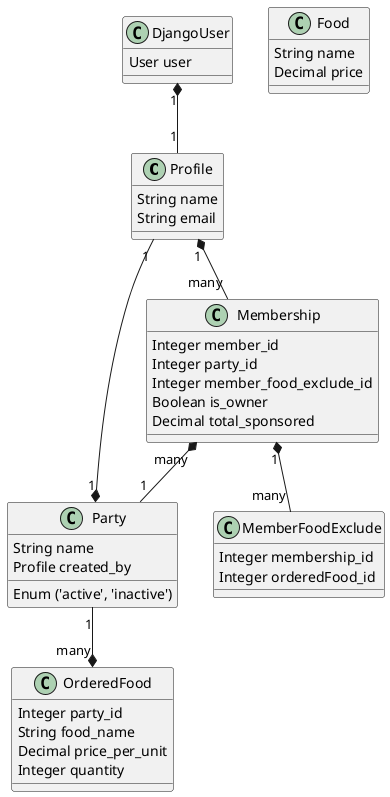 @startuml
class Profile {
  String name
  String email
}

class DjangoUser {
  User user
}

class Party {
  String name
  Enum ('active', 'inactive')
  Profile created_by
}

class Food {
  String name
  Decimal price
}

class Membership {
  Integer member_id
  Integer party_id
  Integer member_food_exclude_id
  Boolean is_owner
  Decimal total_sponsored
}

class MemberFoodExclude {
  Integer membership_id
  Integer orderedFood_id
}

class OrderedFood {
  Integer party_id
  String food_name
  Decimal price_per_unit
  Integer quantity
}


DjangoUser "1" *-- "1" Profile

Profile "1" *-- "many" Membership
Membership "1" *-- "many" MemberFoodExclude
Membership "many" *-- "1" Party
Party "1" --* "many" OrderedFood
Party "1" *-- "1" Profile
@enduml